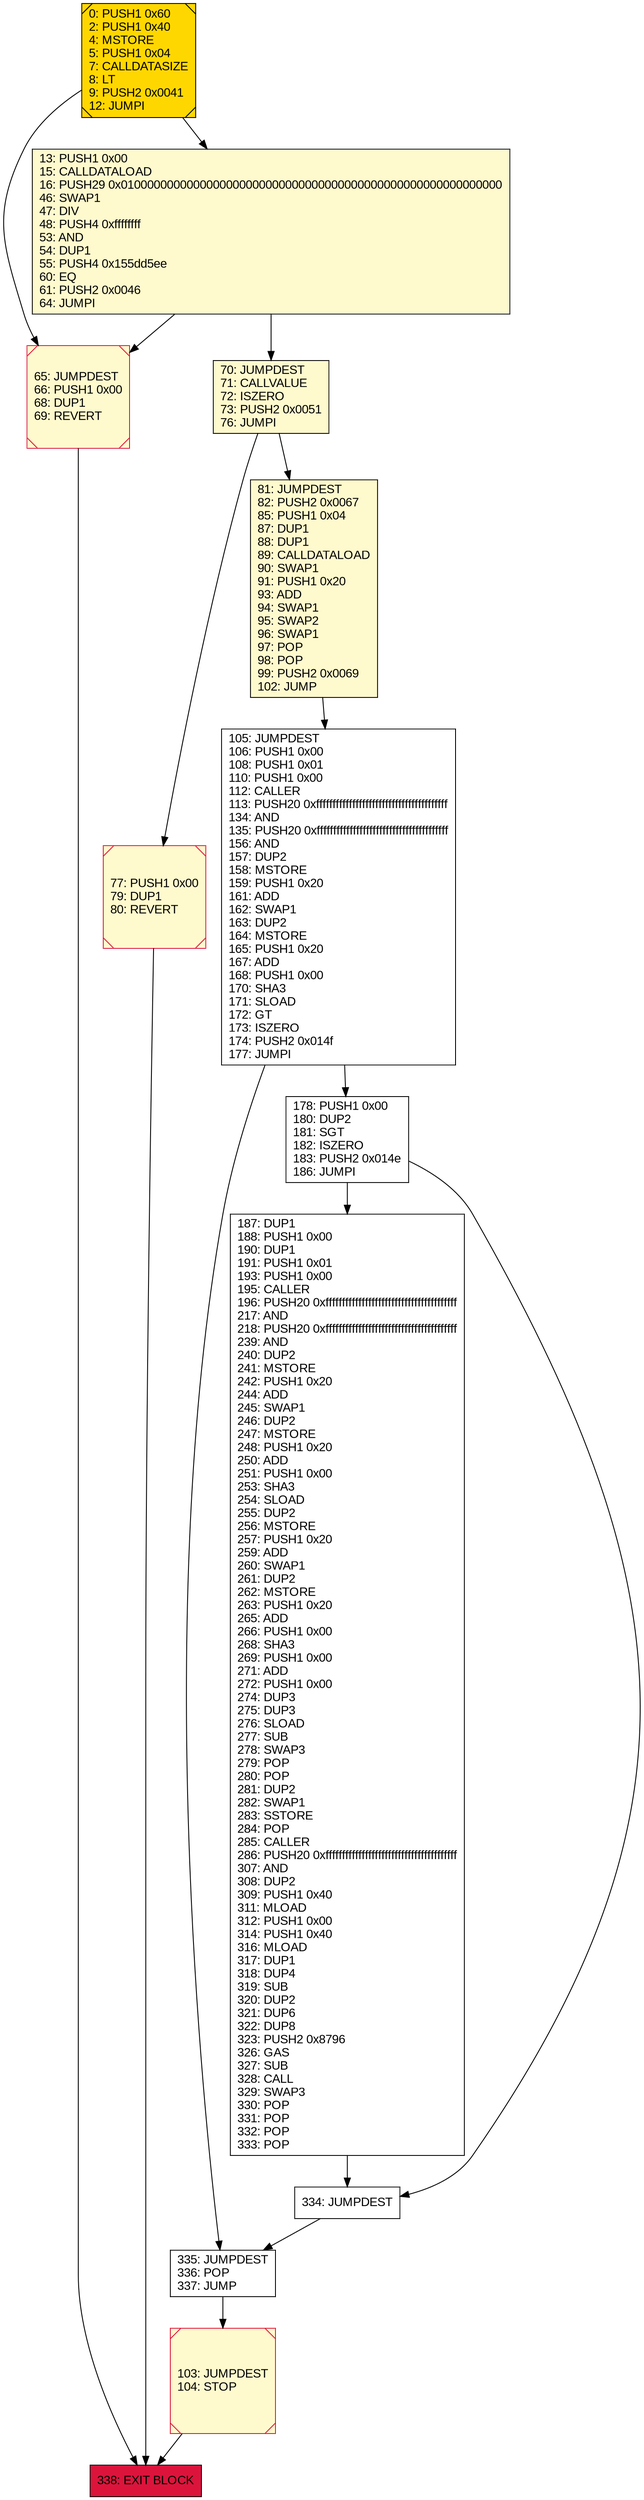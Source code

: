 digraph G {
bgcolor=transparent rankdir=UD;
node [shape=box style=filled color=black fillcolor=white fontname=arial fontcolor=black];
187 [label="187: DUP1\l188: PUSH1 0x00\l190: DUP1\l191: PUSH1 0x01\l193: PUSH1 0x00\l195: CALLER\l196: PUSH20 0xffffffffffffffffffffffffffffffffffffffff\l217: AND\l218: PUSH20 0xffffffffffffffffffffffffffffffffffffffff\l239: AND\l240: DUP2\l241: MSTORE\l242: PUSH1 0x20\l244: ADD\l245: SWAP1\l246: DUP2\l247: MSTORE\l248: PUSH1 0x20\l250: ADD\l251: PUSH1 0x00\l253: SHA3\l254: SLOAD\l255: DUP2\l256: MSTORE\l257: PUSH1 0x20\l259: ADD\l260: SWAP1\l261: DUP2\l262: MSTORE\l263: PUSH1 0x20\l265: ADD\l266: PUSH1 0x00\l268: SHA3\l269: PUSH1 0x00\l271: ADD\l272: PUSH1 0x00\l274: DUP3\l275: DUP3\l276: SLOAD\l277: SUB\l278: SWAP3\l279: POP\l280: POP\l281: DUP2\l282: SWAP1\l283: SSTORE\l284: POP\l285: CALLER\l286: PUSH20 0xffffffffffffffffffffffffffffffffffffffff\l307: AND\l308: DUP2\l309: PUSH1 0x40\l311: MLOAD\l312: PUSH1 0x00\l314: PUSH1 0x40\l316: MLOAD\l317: DUP1\l318: DUP4\l319: SUB\l320: DUP2\l321: DUP6\l322: DUP8\l323: PUSH2 0x8796\l326: GAS\l327: SUB\l328: CALL\l329: SWAP3\l330: POP\l331: POP\l332: POP\l333: POP\l" ];
334 [label="334: JUMPDEST\l" ];
65 [label="65: JUMPDEST\l66: PUSH1 0x00\l68: DUP1\l69: REVERT\l" fillcolor=lemonchiffon shape=Msquare color=crimson ];
335 [label="335: JUMPDEST\l336: POP\l337: JUMP\l" ];
77 [label="77: PUSH1 0x00\l79: DUP1\l80: REVERT\l" fillcolor=lemonchiffon shape=Msquare color=crimson ];
13 [label="13: PUSH1 0x00\l15: CALLDATALOAD\l16: PUSH29 0x0100000000000000000000000000000000000000000000000000000000\l46: SWAP1\l47: DIV\l48: PUSH4 0xffffffff\l53: AND\l54: DUP1\l55: PUSH4 0x155dd5ee\l60: EQ\l61: PUSH2 0x0046\l64: JUMPI\l" fillcolor=lemonchiffon ];
338 [label="338: EXIT BLOCK\l" fillcolor=crimson ];
81 [label="81: JUMPDEST\l82: PUSH2 0x0067\l85: PUSH1 0x04\l87: DUP1\l88: DUP1\l89: CALLDATALOAD\l90: SWAP1\l91: PUSH1 0x20\l93: ADD\l94: SWAP1\l95: SWAP2\l96: SWAP1\l97: POP\l98: POP\l99: PUSH2 0x0069\l102: JUMP\l" fillcolor=lemonchiffon ];
103 [label="103: JUMPDEST\l104: STOP\l" fillcolor=lemonchiffon shape=Msquare color=crimson ];
0 [label="0: PUSH1 0x60\l2: PUSH1 0x40\l4: MSTORE\l5: PUSH1 0x04\l7: CALLDATASIZE\l8: LT\l9: PUSH2 0x0041\l12: JUMPI\l" fillcolor=lemonchiffon shape=Msquare fillcolor=gold ];
70 [label="70: JUMPDEST\l71: CALLVALUE\l72: ISZERO\l73: PUSH2 0x0051\l76: JUMPI\l" fillcolor=lemonchiffon ];
105 [label="105: JUMPDEST\l106: PUSH1 0x00\l108: PUSH1 0x01\l110: PUSH1 0x00\l112: CALLER\l113: PUSH20 0xffffffffffffffffffffffffffffffffffffffff\l134: AND\l135: PUSH20 0xffffffffffffffffffffffffffffffffffffffff\l156: AND\l157: DUP2\l158: MSTORE\l159: PUSH1 0x20\l161: ADD\l162: SWAP1\l163: DUP2\l164: MSTORE\l165: PUSH1 0x20\l167: ADD\l168: PUSH1 0x00\l170: SHA3\l171: SLOAD\l172: GT\l173: ISZERO\l174: PUSH2 0x014f\l177: JUMPI\l" ];
178 [label="178: PUSH1 0x00\l180: DUP2\l181: SGT\l182: ISZERO\l183: PUSH2 0x014e\l186: JUMPI\l" ];
103 -> 338;
187 -> 334;
70 -> 81;
105 -> 178;
13 -> 65;
81 -> 105;
334 -> 335;
105 -> 335;
0 -> 65;
65 -> 338;
13 -> 70;
70 -> 77;
0 -> 13;
335 -> 103;
178 -> 187;
178 -> 334;
77 -> 338;
}
